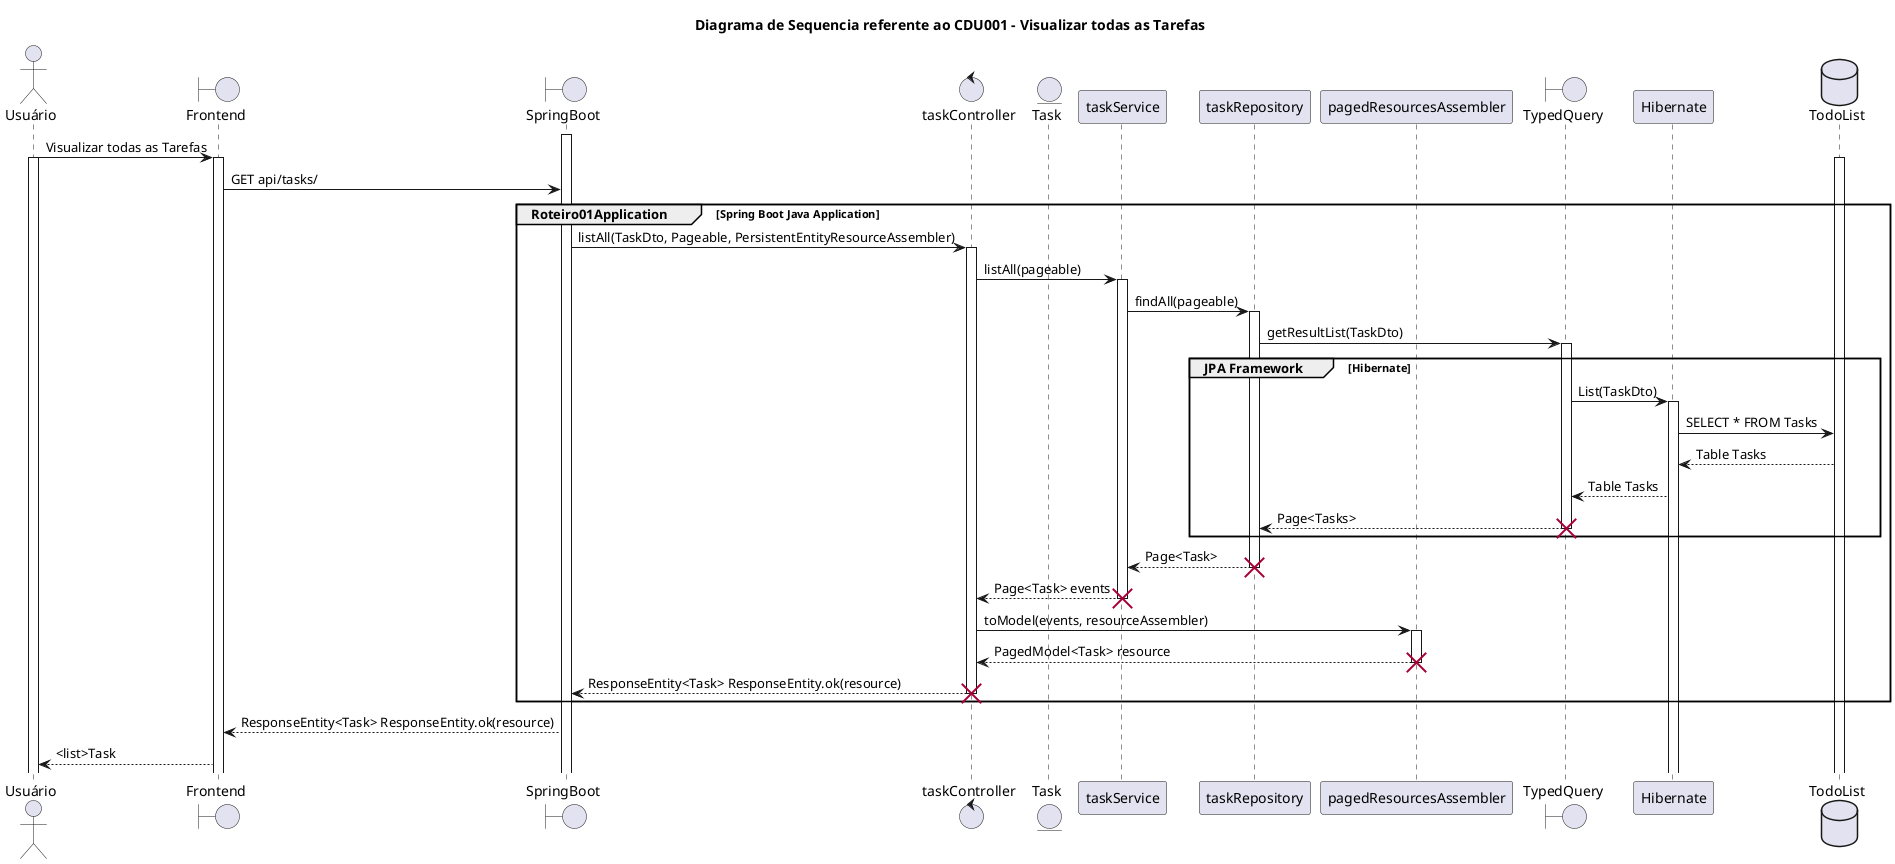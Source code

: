 @startuml
title Diagrama de Sequencia referente ao CDU001 - Visualizar todas as Tarefas
actor Usuário
Boundary Frontend
Boundary SpringBoot
Control taskController
Entity Task
Participant taskService
Participant taskRepository
Participant pagedResourcesAssembler
Boundary TypedQuery
Participant Hibernate
Database TodoList
activate SpringBoot
Usuário -> Frontend: Visualizar todas as Tarefas
activate Usuário
activate Frontend
activate TodoList
Frontend -> SpringBoot: GET api/tasks/
group Roteiro01Application [Spring Boot Java Application]
SpringBoot -> taskController: listAll(TaskDto, Pageable, PersistentEntityResourceAssembler)
activate taskController
taskController -> taskService: listAll(pageable)
activate taskService
taskService -> taskRepository: findAll(pageable)
activate taskRepository
taskRepository -> TypedQuery: getResultList(TaskDto)
group JPA Framework[Hibernate]
Activate TypedQuery
TypedQuery -> Hibernate: List(TaskDto)
Activate Hibernate
Hibernate -> TodoList: SELECT * FROM Tasks
TodoList --> Hibernate: Table Tasks
Hibernate --> TypedQuery: Table Tasks
TypedQuery --> taskRepository: Page<Tasks>
destroy TypedQuery
end
taskRepository --> taskService: Page<Task>
destroy taskRepository
taskService --> taskController: Page<Task> events
destroy taskService
taskController -> pagedResourcesAssembler: toModel(events, resourceAssembler)
activate pagedResourcesAssembler
pagedResourcesAssembler --> taskController: PagedModel<Task> resource
destroy pagedResourcesAssembler
taskController --> SpringBoot: ResponseEntity<Task> ResponseEntity.ok(resource)
destroy taskController
end
SpringBoot --> Frontend : ResponseEntity<Task> ResponseEntity.ok(resource)
Frontend --> Usuário: <list>Task
@endum